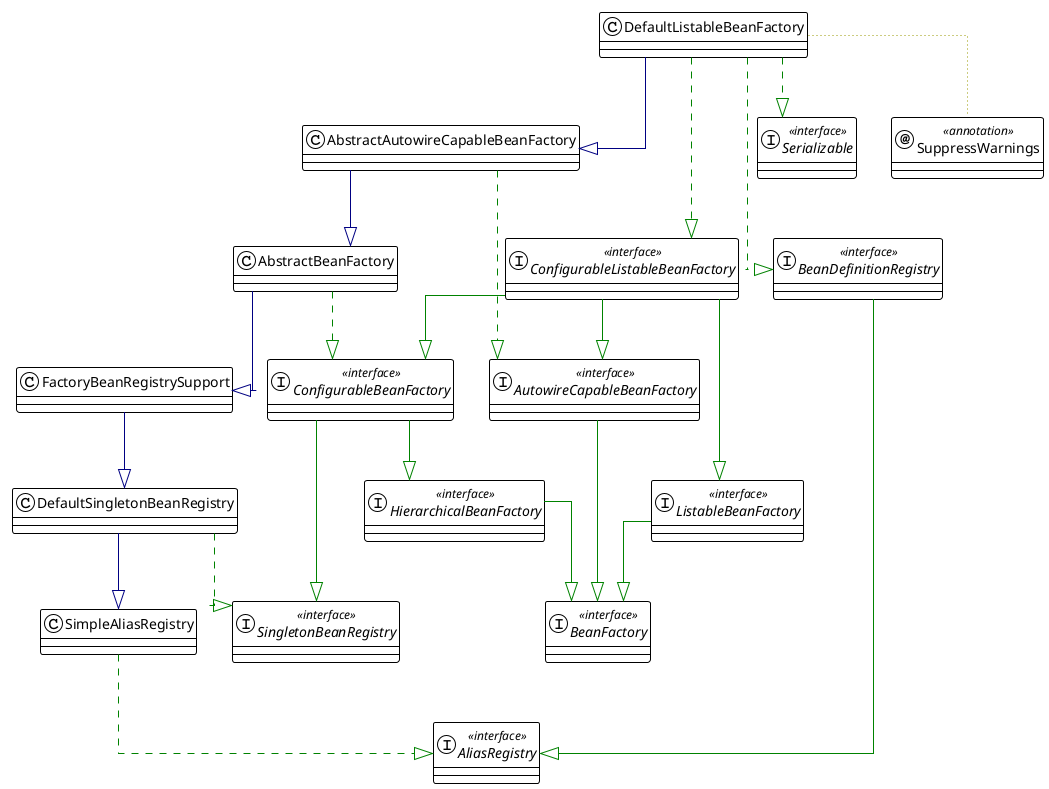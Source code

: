 @startuml

!theme plain
top to bottom direction
skinparam linetype ortho

class AbstractAutowireCapableBeanFactory
class AbstractBeanFactory
interface AliasRegistry << interface >>
interface AutowireCapableBeanFactory << interface >>
interface BeanDefinitionRegistry << interface >>
interface BeanFactory << interface >>
interface ConfigurableBeanFactory << interface >>
interface ConfigurableListableBeanFactory << interface >>
class DefaultListableBeanFactory
class DefaultSingletonBeanRegistry
class FactoryBeanRegistrySupport
interface HierarchicalBeanFactory << interface >>
interface ListableBeanFactory << interface >>
interface Serializable << interface >>
class SimpleAliasRegistry
interface SingletonBeanRegistry << interface >>
annotation SuppressWarnings << annotation >>

AbstractAutowireCapableBeanFactory  -[#000082,plain]-^  AbstractBeanFactory                
AbstractAutowireCapableBeanFactory  -[#008200,dashed]-^  AutowireCapableBeanFactory         
AbstractBeanFactory                 -[#008200,dashed]-^  ConfigurableBeanFactory            
AbstractBeanFactory                 -[#000082,plain]-^  FactoryBeanRegistrySupport         
AutowireCapableBeanFactory          -[#008200,plain]-^  BeanFactory                        
BeanDefinitionRegistry              -[#008200,plain]-^  AliasRegistry                      
ConfigurableBeanFactory             -[#008200,plain]-^  HierarchicalBeanFactory            
ConfigurableBeanFactory             -[#008200,plain]-^  SingletonBeanRegistry              
ConfigurableListableBeanFactory     -[#008200,plain]-^  AutowireCapableBeanFactory         
ConfigurableListableBeanFactory     -[#008200,plain]-^  ConfigurableBeanFactory            
ConfigurableListableBeanFactory     -[#008200,plain]-^  ListableBeanFactory                
DefaultListableBeanFactory          -[#000082,plain]-^  AbstractAutowireCapableBeanFactory 
DefaultListableBeanFactory          -[#008200,dashed]-^  BeanDefinitionRegistry             
DefaultListableBeanFactory          -[#008200,dashed]-^  ConfigurableListableBeanFactory    
DefaultListableBeanFactory          -[#008200,dashed]-^  Serializable                       
DefaultListableBeanFactory          -[#999900,dotted]-  SuppressWarnings                   
DefaultSingletonBeanRegistry        -[#000082,plain]-^  SimpleAliasRegistry                
DefaultSingletonBeanRegistry        -[#008200,dashed]-^  SingletonBeanRegistry              
FactoryBeanRegistrySupport          -[#000082,plain]-^  DefaultSingletonBeanRegistry       
HierarchicalBeanFactory             -[#008200,plain]-^  BeanFactory                        
ListableBeanFactory                 -[#008200,plain]-^  BeanFactory                        
SimpleAliasRegistry                 -[#008200,dashed]-^  AliasRegistry                      
@enduml
